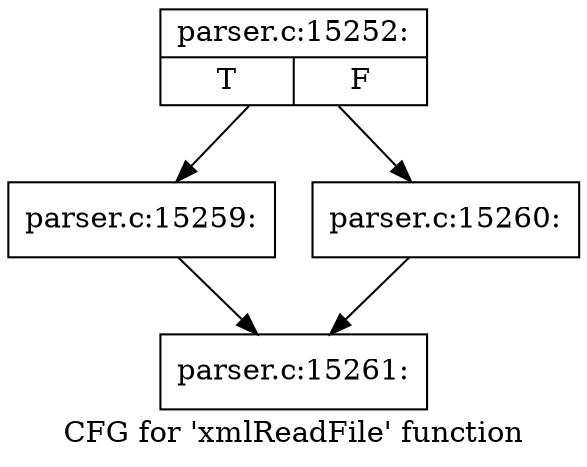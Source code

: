 digraph "CFG for 'xmlReadFile' function" {
	label="CFG for 'xmlReadFile' function";

	Node0x55d73bf89120 [shape=record,label="{parser.c:15252:|{<s0>T|<s1>F}}"];
	Node0x55d73bf89120 -> Node0x55d73bf8c5d0;
	Node0x55d73bf89120 -> Node0x55d73bf8c620;
	Node0x55d73bf8c5d0 [shape=record,label="{parser.c:15259:}"];
	Node0x55d73bf8c5d0 -> Node0x55d73bf89390;
	Node0x55d73bf8c620 [shape=record,label="{parser.c:15260:}"];
	Node0x55d73bf8c620 -> Node0x55d73bf89390;
	Node0x55d73bf89390 [shape=record,label="{parser.c:15261:}"];
}
